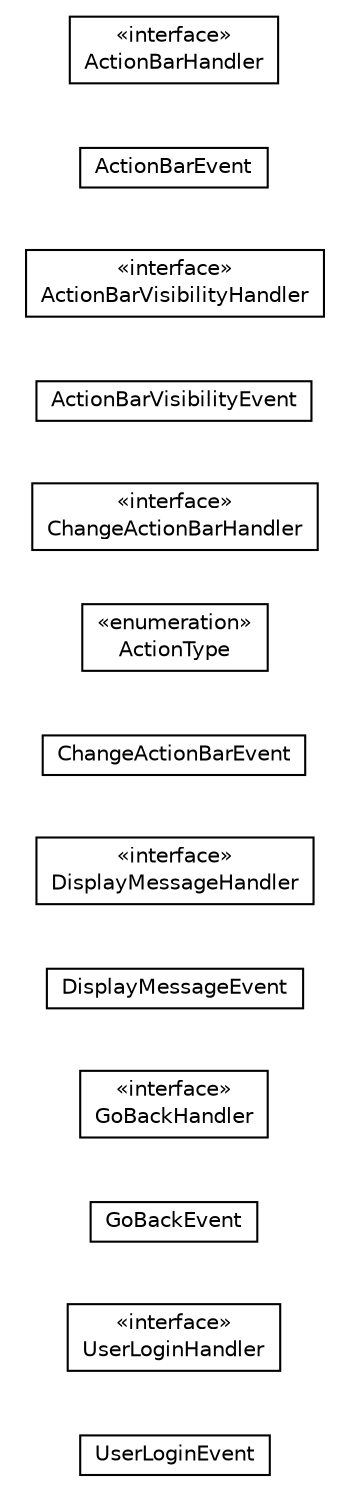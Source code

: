 #!/usr/local/bin/dot
#
# Class diagram 
# Generated by UMLGraph version R5_6-24-gf6e263 (http://www.umlgraph.org/)
#

digraph G {
	edge [fontname="Helvetica",fontsize=10,labelfontname="Helvetica",labelfontsize=10];
	node [fontname="Helvetica",fontsize=10,shape=plaintext];
	nodesep=0.25;
	ranksep=0.5;
	rankdir=LR;
	// com.gwtplatform.carstore.client.application.event.UserLoginEvent
	c32423 [label=<<table title="com.gwtplatform.carstore.client.application.event.UserLoginEvent" border="0" cellborder="1" cellspacing="0" cellpadding="2" port="p" href="./UserLoginEvent.html">
		<tr><td><table border="0" cellspacing="0" cellpadding="1">
<tr><td align="center" balign="center"> UserLoginEvent </td></tr>
		</table></td></tr>
		</table>>, URL="./UserLoginEvent.html", fontname="Helvetica", fontcolor="black", fontsize=10.0];
	// com.gwtplatform.carstore.client.application.event.UserLoginEvent.UserLoginHandler
	c32424 [label=<<table title="com.gwtplatform.carstore.client.application.event.UserLoginEvent.UserLoginHandler" border="0" cellborder="1" cellspacing="0" cellpadding="2" port="p" href="./UserLoginEvent.UserLoginHandler.html">
		<tr><td><table border="0" cellspacing="0" cellpadding="1">
<tr><td align="center" balign="center"> &#171;interface&#187; </td></tr>
<tr><td align="center" balign="center"> UserLoginHandler </td></tr>
		</table></td></tr>
		</table>>, URL="./UserLoginEvent.UserLoginHandler.html", fontname="Helvetica", fontcolor="black", fontsize=10.0];
	// com.gwtplatform.carstore.client.application.event.GoBackEvent
	c32425 [label=<<table title="com.gwtplatform.carstore.client.application.event.GoBackEvent" border="0" cellborder="1" cellspacing="0" cellpadding="2" port="p" href="./GoBackEvent.html">
		<tr><td><table border="0" cellspacing="0" cellpadding="1">
<tr><td align="center" balign="center"> GoBackEvent </td></tr>
		</table></td></tr>
		</table>>, URL="./GoBackEvent.html", fontname="Helvetica", fontcolor="black", fontsize=10.0];
	// com.gwtplatform.carstore.client.application.event.GoBackEvent.GoBackHandler
	c32426 [label=<<table title="com.gwtplatform.carstore.client.application.event.GoBackEvent.GoBackHandler" border="0" cellborder="1" cellspacing="0" cellpadding="2" port="p" href="./GoBackEvent.GoBackHandler.html">
		<tr><td><table border="0" cellspacing="0" cellpadding="1">
<tr><td align="center" balign="center"> &#171;interface&#187; </td></tr>
<tr><td align="center" balign="center"> GoBackHandler </td></tr>
		</table></td></tr>
		</table>>, URL="./GoBackEvent.GoBackHandler.html", fontname="Helvetica", fontcolor="black", fontsize=10.0];
	// com.gwtplatform.carstore.client.application.event.DisplayMessageEvent
	c32427 [label=<<table title="com.gwtplatform.carstore.client.application.event.DisplayMessageEvent" border="0" cellborder="1" cellspacing="0" cellpadding="2" port="p" href="./DisplayMessageEvent.html">
		<tr><td><table border="0" cellspacing="0" cellpadding="1">
<tr><td align="center" balign="center"> DisplayMessageEvent </td></tr>
		</table></td></tr>
		</table>>, URL="./DisplayMessageEvent.html", fontname="Helvetica", fontcolor="black", fontsize=10.0];
	// com.gwtplatform.carstore.client.application.event.DisplayMessageEvent.DisplayMessageHandler
	c32428 [label=<<table title="com.gwtplatform.carstore.client.application.event.DisplayMessageEvent.DisplayMessageHandler" border="0" cellborder="1" cellspacing="0" cellpadding="2" port="p" href="./DisplayMessageEvent.DisplayMessageHandler.html">
		<tr><td><table border="0" cellspacing="0" cellpadding="1">
<tr><td align="center" balign="center"> &#171;interface&#187; </td></tr>
<tr><td align="center" balign="center"> DisplayMessageHandler </td></tr>
		</table></td></tr>
		</table>>, URL="./DisplayMessageEvent.DisplayMessageHandler.html", fontname="Helvetica", fontcolor="black", fontsize=10.0];
	// com.gwtplatform.carstore.client.application.event.ChangeActionBarEvent
	c32429 [label=<<table title="com.gwtplatform.carstore.client.application.event.ChangeActionBarEvent" border="0" cellborder="1" cellspacing="0" cellpadding="2" port="p" href="./ChangeActionBarEvent.html">
		<tr><td><table border="0" cellspacing="0" cellpadding="1">
<tr><td align="center" balign="center"> ChangeActionBarEvent </td></tr>
		</table></td></tr>
		</table>>, URL="./ChangeActionBarEvent.html", fontname="Helvetica", fontcolor="black", fontsize=10.0];
	// com.gwtplatform.carstore.client.application.event.ChangeActionBarEvent.ActionType
	c32430 [label=<<table title="com.gwtplatform.carstore.client.application.event.ChangeActionBarEvent.ActionType" border="0" cellborder="1" cellspacing="0" cellpadding="2" port="p" href="./ChangeActionBarEvent.ActionType.html">
		<tr><td><table border="0" cellspacing="0" cellpadding="1">
<tr><td align="center" balign="center"> &#171;enumeration&#187; </td></tr>
<tr><td align="center" balign="center"> ActionType </td></tr>
		</table></td></tr>
		</table>>, URL="./ChangeActionBarEvent.ActionType.html", fontname="Helvetica", fontcolor="black", fontsize=10.0];
	// com.gwtplatform.carstore.client.application.event.ChangeActionBarEvent.ChangeActionBarHandler
	c32431 [label=<<table title="com.gwtplatform.carstore.client.application.event.ChangeActionBarEvent.ChangeActionBarHandler" border="0" cellborder="1" cellspacing="0" cellpadding="2" port="p" href="./ChangeActionBarEvent.ChangeActionBarHandler.html">
		<tr><td><table border="0" cellspacing="0" cellpadding="1">
<tr><td align="center" balign="center"> &#171;interface&#187; </td></tr>
<tr><td align="center" balign="center"> ChangeActionBarHandler </td></tr>
		</table></td></tr>
		</table>>, URL="./ChangeActionBarEvent.ChangeActionBarHandler.html", fontname="Helvetica", fontcolor="black", fontsize=10.0];
	// com.gwtplatform.carstore.client.application.event.ActionBarVisibilityEvent
	c32432 [label=<<table title="com.gwtplatform.carstore.client.application.event.ActionBarVisibilityEvent" border="0" cellborder="1" cellspacing="0" cellpadding="2" port="p" href="./ActionBarVisibilityEvent.html">
		<tr><td><table border="0" cellspacing="0" cellpadding="1">
<tr><td align="center" balign="center"> ActionBarVisibilityEvent </td></tr>
		</table></td></tr>
		</table>>, URL="./ActionBarVisibilityEvent.html", fontname="Helvetica", fontcolor="black", fontsize=10.0];
	// com.gwtplatform.carstore.client.application.event.ActionBarVisibilityEvent.ActionBarVisibilityHandler
	c32433 [label=<<table title="com.gwtplatform.carstore.client.application.event.ActionBarVisibilityEvent.ActionBarVisibilityHandler" border="0" cellborder="1" cellspacing="0" cellpadding="2" port="p" href="./ActionBarVisibilityEvent.ActionBarVisibilityHandler.html">
		<tr><td><table border="0" cellspacing="0" cellpadding="1">
<tr><td align="center" balign="center"> &#171;interface&#187; </td></tr>
<tr><td align="center" balign="center"> ActionBarVisibilityHandler </td></tr>
		</table></td></tr>
		</table>>, URL="./ActionBarVisibilityEvent.ActionBarVisibilityHandler.html", fontname="Helvetica", fontcolor="black", fontsize=10.0];
	// com.gwtplatform.carstore.client.application.event.ActionBarEvent
	c32434 [label=<<table title="com.gwtplatform.carstore.client.application.event.ActionBarEvent" border="0" cellborder="1" cellspacing="0" cellpadding="2" port="p" href="./ActionBarEvent.html">
		<tr><td><table border="0" cellspacing="0" cellpadding="1">
<tr><td align="center" balign="center"> ActionBarEvent </td></tr>
		</table></td></tr>
		</table>>, URL="./ActionBarEvent.html", fontname="Helvetica", fontcolor="black", fontsize=10.0];
	// com.gwtplatform.carstore.client.application.event.ActionBarEvent.ActionBarHandler
	c32435 [label=<<table title="com.gwtplatform.carstore.client.application.event.ActionBarEvent.ActionBarHandler" border="0" cellborder="1" cellspacing="0" cellpadding="2" port="p" href="./ActionBarEvent.ActionBarHandler.html">
		<tr><td><table border="0" cellspacing="0" cellpadding="1">
<tr><td align="center" balign="center"> &#171;interface&#187; </td></tr>
<tr><td align="center" balign="center"> ActionBarHandler </td></tr>
		</table></td></tr>
		</table>>, URL="./ActionBarEvent.ActionBarHandler.html", fontname="Helvetica", fontcolor="black", fontsize=10.0];
}

